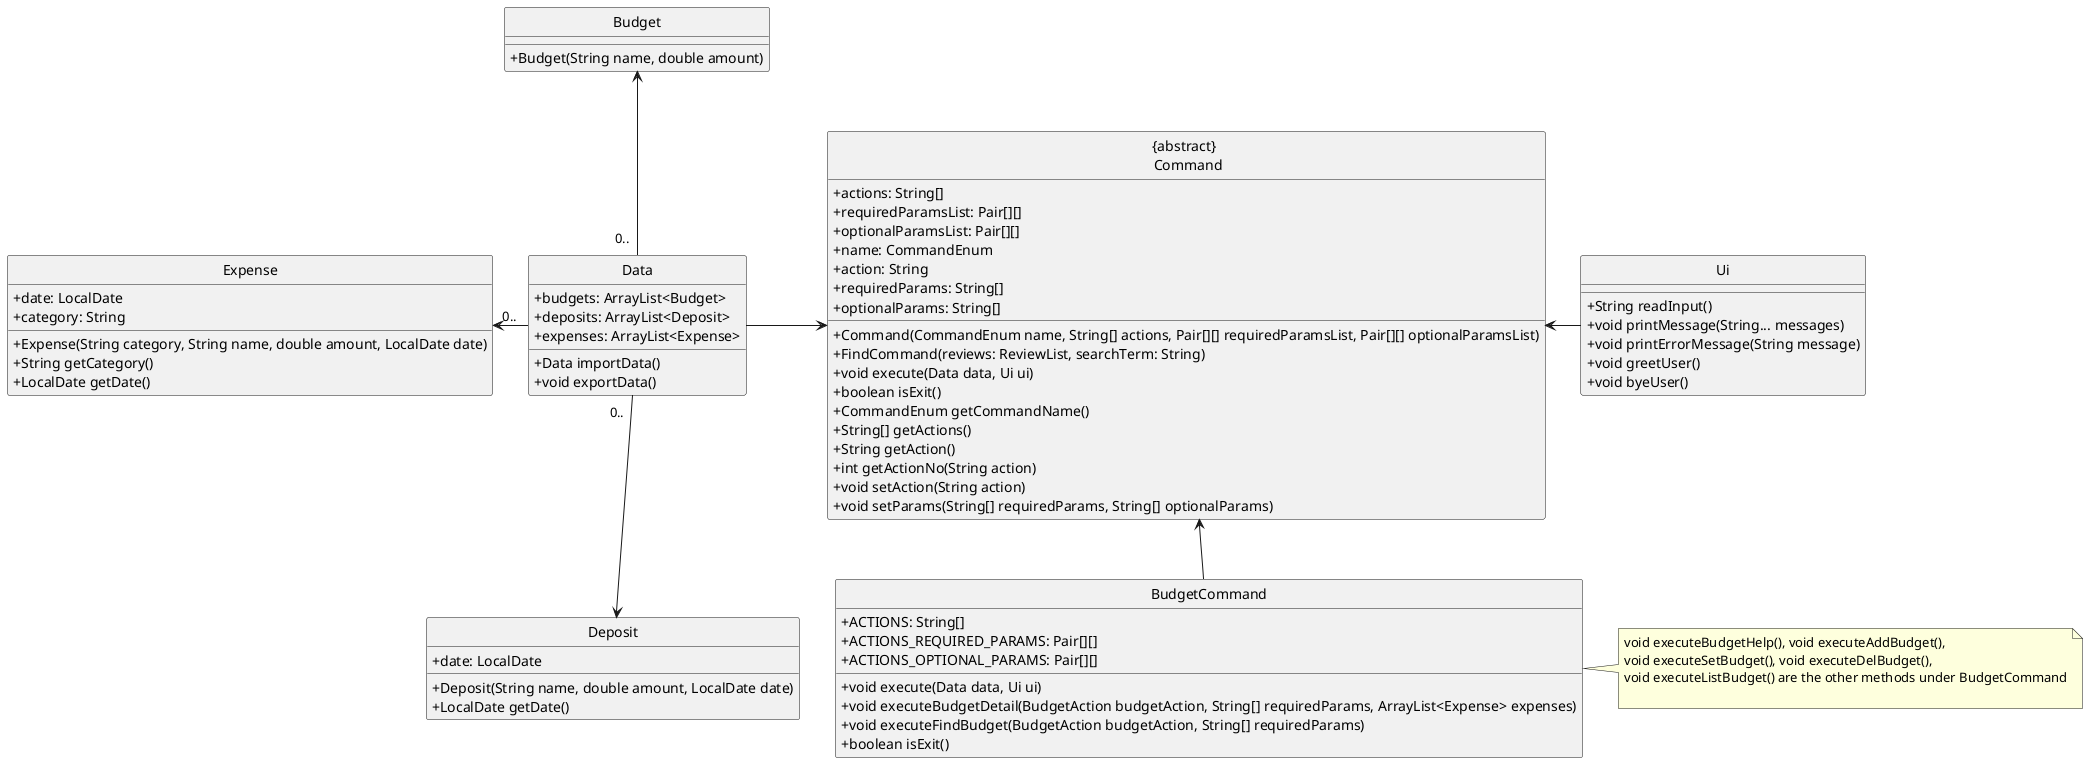 @startuml

hide circle
skinparam classAttributeIconSize 0

class "{abstract} \n Command"  {
         +actions: String[]
         +requiredParamsList: Pair[][]
         +optionalParamsList: Pair[][]
         +name: CommandEnum
         +action: String
         +requiredParams: String[]
         +optionalParams: String[]

         +Command(CommandEnum name, String[] actions, Pair[][] requiredParamsList, Pair[][] optionalParamsList)
         +FindCommand(reviews: ReviewList, searchTerm: String)
         +void execute(Data data, Ui ui)
         +boolean isExit()
         +CommandEnum getCommandName()
            +String[] getActions()
            +String getAction()
            +int getActionNo(String action)
            +void setAction(String action)
            +void setParams(String[] requiredParams, String[] optionalParams)

}


class BudgetCommand {
    +ACTIONS: String[]
    +ACTIONS_REQUIRED_PARAMS: Pair[][]
    +ACTIONS_OPTIONAL_PARAMS: Pair[][]
     +void execute(Data data, Ui ui)
     +void executeBudgetDetail(BudgetAction budgetAction, String[] requiredParams, ArrayList<Expense> expenses)
     +void executeFindBudget(BudgetAction budgetAction, String[] requiredParams)
     +boolean isExit()
}

note right
 void executeBudgetHelp(), void executeAddBudget(),
 void executeSetBudget(), void executeDelBudget(),
 void executeListBudget() are the other methods under BudgetCommand

end note

class Data {
+ budgets: ArrayList<Budget>
+ deposits: ArrayList<Deposit>
+ expenses: ArrayList<Expense>
+ Data importData()
+ void exportData()
}

class Ui {
+ String readInput()
+ void printMessage(String... messages)
+ void printErrorMessage(String message)
+ void greetUser()
+ void byeUser()
}

class Budget {
    +Budget(String name, double amount)
}

class Expense {
    +date: LocalDate
    +category: String
    +Expense(String category, String name, double amount, LocalDate date)
    +String getCategory()
    +LocalDate getDate()
}

class Deposit {
    +date: LocalDate
    +Deposit(String name, double amount, LocalDate date)
    +LocalDate getDate()
}






"{abstract} \n Command" <-down- BudgetCommand
"{abstract} \n Command" <-right- Ui
"{abstract} \n Command" <-left- Data


"Budget" <-down-"\n0..  " Data
"Expense" <-right "0.. "Data
"Deposit" <-up-"0..  " Data



@enduml